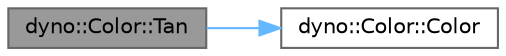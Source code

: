 digraph "dyno::Color::Tan"
{
 // LATEX_PDF_SIZE
  bgcolor="transparent";
  edge [fontname=Helvetica,fontsize=10,labelfontname=Helvetica,labelfontsize=10];
  node [fontname=Helvetica,fontsize=10,shape=box,height=0.2,width=0.4];
  rankdir="LR";
  Node1 [id="Node000001",label="dyno::Color::Tan",height=0.2,width=0.4,color="gray40", fillcolor="grey60", style="filled", fontcolor="black",tooltip=" "];
  Node1 -> Node2 [id="edge1_Node000001_Node000002",color="steelblue1",style="solid",tooltip=" "];
  Node2 [id="Node000002",label="dyno::Color::Color",height=0.2,width=0.4,color="grey40", fillcolor="white", style="filled",URL="$classdyno_1_1_color.html#a36a0cdaf87477dc7b620a2336b8acaad",tooltip=" "];
}
